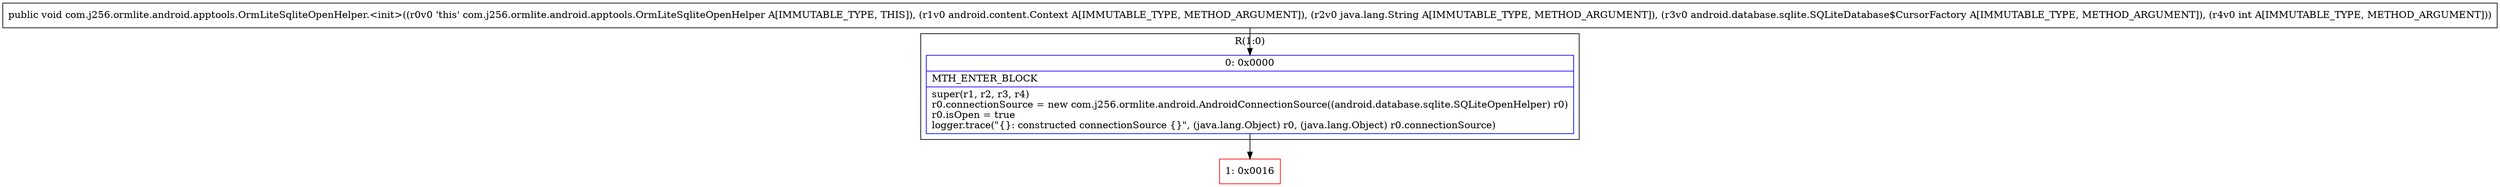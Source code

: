 digraph "CFG forcom.j256.ormlite.android.apptools.OrmLiteSqliteOpenHelper.\<init\>(Landroid\/content\/Context;Ljava\/lang\/String;Landroid\/database\/sqlite\/SQLiteDatabase$CursorFactory;I)V" {
subgraph cluster_Region_1430145775 {
label = "R(1:0)";
node [shape=record,color=blue];
Node_0 [shape=record,label="{0\:\ 0x0000|MTH_ENTER_BLOCK\l|super(r1, r2, r3, r4)\lr0.connectionSource = new com.j256.ormlite.android.AndroidConnectionSource((android.database.sqlite.SQLiteOpenHelper) r0)\lr0.isOpen = true\llogger.trace(\"\{\}: constructed connectionSource \{\}\", (java.lang.Object) r0, (java.lang.Object) r0.connectionSource)\l}"];
}
Node_1 [shape=record,color=red,label="{1\:\ 0x0016}"];
MethodNode[shape=record,label="{public void com.j256.ormlite.android.apptools.OrmLiteSqliteOpenHelper.\<init\>((r0v0 'this' com.j256.ormlite.android.apptools.OrmLiteSqliteOpenHelper A[IMMUTABLE_TYPE, THIS]), (r1v0 android.content.Context A[IMMUTABLE_TYPE, METHOD_ARGUMENT]), (r2v0 java.lang.String A[IMMUTABLE_TYPE, METHOD_ARGUMENT]), (r3v0 android.database.sqlite.SQLiteDatabase$CursorFactory A[IMMUTABLE_TYPE, METHOD_ARGUMENT]), (r4v0 int A[IMMUTABLE_TYPE, METHOD_ARGUMENT])) }"];
MethodNode -> Node_0;
Node_0 -> Node_1;
}

